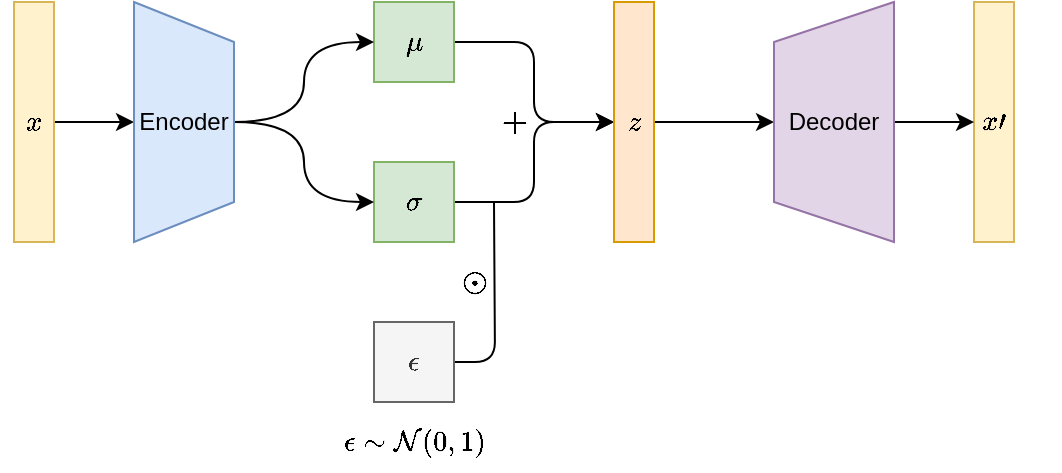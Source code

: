 <mxfile version="14.5.1" type="device"><diagram id="OJ_qq68QXw_srmPLjzjT" name="Page-1"><mxGraphModel dx="905" dy="672" grid="1" gridSize="10" guides="1" tooltips="1" connect="1" arrows="1" fold="1" page="1" pageScale="1" pageWidth="850" pageHeight="1100" math="1" shadow="0"><root><mxCell id="0"/><mxCell id="1" parent="0"/><mxCell id="cB-UK6aiMlg4WFt0WH78-2" style="edgeStyle=orthogonalEdgeStyle;rounded=0;orthogonalLoop=1;jettySize=auto;html=1;exitX=1;exitY=0.5;exitDx=0;exitDy=0;entryX=0.5;entryY=1;entryDx=0;entryDy=0;" parent="1" source="5YR8aupBPrusNx5Jibgu-2" target="5YR8aupBPrusNx5Jibgu-9" edge="1"><mxGeometry relative="1" as="geometry"/></mxCell><mxCell id="5YR8aupBPrusNx5Jibgu-2" value="$$x$$" style="rounded=0;whiteSpace=wrap;html=1;fillColor=#fff2cc;strokeColor=#d6b656;" parent="1" vertex="1"><mxGeometry width="20" height="120" as="geometry"/></mxCell><mxCell id="cB-UK6aiMlg4WFt0WH78-8" style="edgeStyle=orthogonalEdgeStyle;orthogonalLoop=1;jettySize=auto;html=1;exitX=1;exitY=0.5;exitDx=0;exitDy=0;entryX=0;entryY=0.5;entryDx=0;entryDy=0;rounded=1;" parent="1" source="5YR8aupBPrusNx5Jibgu-4" target="5YR8aupBPrusNx5Jibgu-7" edge="1"><mxGeometry relative="1" as="geometry"/></mxCell><mxCell id="5YR8aupBPrusNx5Jibgu-4" value="$$\mu$$" style="rounded=0;whiteSpace=wrap;html=1;fillColor=#d5e8d4;strokeColor=#82b366;" parent="1" vertex="1"><mxGeometry x="180" width="40" height="40" as="geometry"/></mxCell><mxCell id="cB-UK6aiMlg4WFt0WH78-7" style="edgeStyle=orthogonalEdgeStyle;rounded=1;orthogonalLoop=1;jettySize=auto;html=1;exitX=1;exitY=0.5;exitDx=0;exitDy=0;entryX=0;entryY=0.5;entryDx=0;entryDy=0;" parent="1" source="5YR8aupBPrusNx5Jibgu-6" target="5YR8aupBPrusNx5Jibgu-7" edge="1"><mxGeometry relative="1" as="geometry"/></mxCell><mxCell id="cB-UK6aiMlg4WFt0WH78-14" value="$$+$$" style="edgeLabel;html=1;align=center;verticalAlign=middle;resizable=0;points=[];fontSize=14;" parent="cB-UK6aiMlg4WFt0WH78-7" vertex="1" connectable="0"><mxGeometry x="0.383" y="-1" relative="1" as="geometry"><mxPoint x="-13" y="-1.01" as="offset"/></mxGeometry></mxCell><mxCell id="5YR8aupBPrusNx5Jibgu-6" value="$$\sigma$$" style="rounded=0;whiteSpace=wrap;html=1;fillColor=#d5e8d4;strokeColor=#82b366;" parent="1" vertex="1"><mxGeometry x="180" y="80" width="40" height="40" as="geometry"/></mxCell><mxCell id="cB-UK6aiMlg4WFt0WH78-12" style="edgeStyle=orthogonalEdgeStyle;rounded=0;orthogonalLoop=1;jettySize=auto;html=1;exitX=1;exitY=0.5;exitDx=0;exitDy=0;entryX=0.5;entryY=0;entryDx=0;entryDy=0;endArrow=classic;endFill=1;" parent="1" source="5YR8aupBPrusNx5Jibgu-7" target="5YR8aupBPrusNx5Jibgu-10" edge="1"><mxGeometry relative="1" as="geometry"/></mxCell><mxCell id="5YR8aupBPrusNx5Jibgu-7" value="$$z$$" style="rounded=0;whiteSpace=wrap;html=1;fillColor=#ffe6cc;strokeColor=#d79b00;" parent="1" vertex="1"><mxGeometry x="300" width="20" height="120" as="geometry"/></mxCell><mxCell id="5YR8aupBPrusNx5Jibgu-8" value="$$x\prime$$" style="rounded=0;whiteSpace=wrap;html=1;fillColor=#fff2cc;strokeColor=#d6b656;" parent="1" vertex="1"><mxGeometry x="480" width="20" height="120" as="geometry"/></mxCell><mxCell id="cB-UK6aiMlg4WFt0WH78-4" style="edgeStyle=orthogonalEdgeStyle;orthogonalLoop=1;jettySize=auto;html=1;exitX=0.5;exitY=0;exitDx=0;exitDy=0;entryX=0;entryY=0.5;entryDx=0;entryDy=0;curved=1;" parent="1" source="5YR8aupBPrusNx5Jibgu-9" target="5YR8aupBPrusNx5Jibgu-4" edge="1"><mxGeometry relative="1" as="geometry"/></mxCell><mxCell id="cB-UK6aiMlg4WFt0WH78-5" style="edgeStyle=orthogonalEdgeStyle;orthogonalLoop=1;jettySize=auto;html=1;exitX=0.5;exitY=0;exitDx=0;exitDy=0;entryX=0;entryY=0.5;entryDx=0;entryDy=0;curved=1;" parent="1" source="5YR8aupBPrusNx5Jibgu-9" target="5YR8aupBPrusNx5Jibgu-6" edge="1"><mxGeometry relative="1" as="geometry"/></mxCell><mxCell id="5YR8aupBPrusNx5Jibgu-9" value="Encoder" style="shape=trapezoid;perimeter=trapezoidPerimeter;whiteSpace=wrap;html=1;fixedSize=1;direction=south;fillColor=#dae8fc;strokeColor=#6c8ebf;" parent="1" vertex="1"><mxGeometry x="60" width="50" height="120" as="geometry"/></mxCell><mxCell id="cB-UK6aiMlg4WFt0WH78-13" style="edgeStyle=orthogonalEdgeStyle;rounded=0;orthogonalLoop=1;jettySize=auto;html=1;exitX=0.5;exitY=1;exitDx=0;exitDy=0;entryX=0;entryY=0.5;entryDx=0;entryDy=0;endArrow=classic;endFill=1;" parent="1" source="5YR8aupBPrusNx5Jibgu-10" target="5YR8aupBPrusNx5Jibgu-8" edge="1"><mxGeometry relative="1" as="geometry"/></mxCell><mxCell id="5YR8aupBPrusNx5Jibgu-10" value="Decoder" style="shape=trapezoid;perimeter=trapezoidPerimeter;whiteSpace=wrap;html=1;fixedSize=1;direction=north;fillColor=#e1d5e7;strokeColor=#9673a6;" parent="1" vertex="1"><mxGeometry x="380" width="60" height="120" as="geometry"/></mxCell><mxCell id="cB-UK6aiMlg4WFt0WH78-6" value="$$\epsilon \sim \mathcal{N}(0, 1)$$" style="text;html=1;strokeColor=none;fillColor=none;align=center;verticalAlign=middle;whiteSpace=wrap;rounded=0;" parent="1" vertex="1"><mxGeometry x="110" y="210" width="180" height="20" as="geometry"/></mxCell><mxCell id="cB-UK6aiMlg4WFt0WH78-11" value="$$ \odot $$" style="edgeStyle=orthogonalEdgeStyle;rounded=1;orthogonalLoop=1;jettySize=auto;html=1;exitX=1;exitY=0.5;exitDx=0;exitDy=0;endArrow=none;endFill=0;fontSize=14;" parent="1" source="cB-UK6aiMlg4WFt0WH78-9" edge="1"><mxGeometry x="0.2" y="10" relative="1" as="geometry"><mxPoint x="240" y="100" as="targetPoint"/><mxPoint as="offset"/></mxGeometry></mxCell><mxCell id="cB-UK6aiMlg4WFt0WH78-9" value="$$\epsilon$$" style="rounded=0;whiteSpace=wrap;html=1;fillColor=#f5f5f5;strokeColor=#666666;fontColor=#333333;" parent="1" vertex="1"><mxGeometry x="180" y="160" width="40" height="40" as="geometry"/></mxCell></root></mxGraphModel></diagram></mxfile>